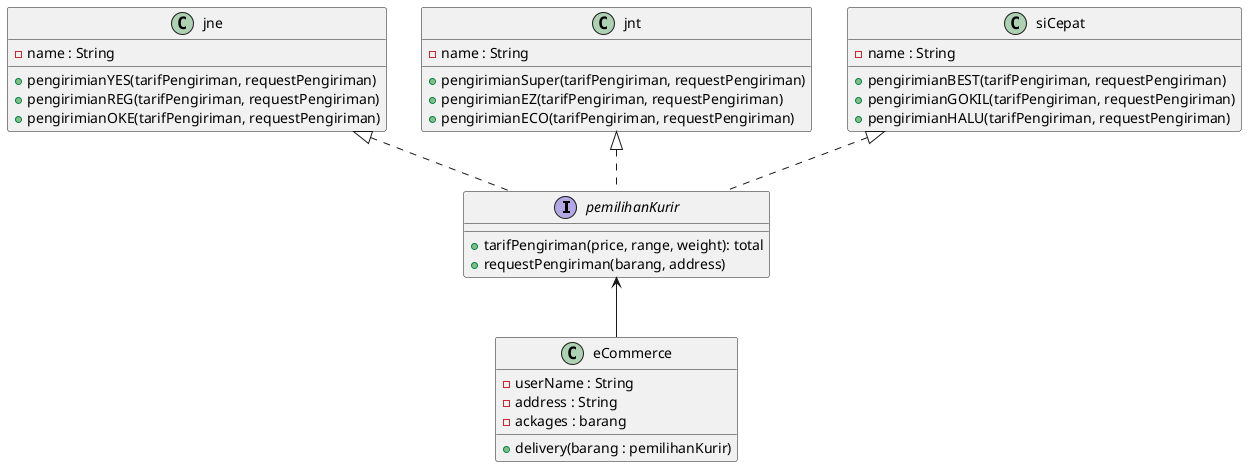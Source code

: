 # PERANCANGAN UML MENGENAI SISTEM ANTARA ECOMMERCE SERTA EKSPEDISI PENGIRIMAN

#### Code UML :
@startuml
pemilihanKurir <-- eCommerce
jne <|.. pemilihanKurir
jnt <|.. pemilihanKurir
siCepat <|.. pemilihanKurir

class eCommerce{
    -userName : String
    -address : String
    -ackages : barang
    __
    +delivery(barang : pemilihanKurir)
}

class jne{
    -name : String
    __
    +pengirimianYES(tarifPengiriman, requestPengiriman)
    +pengirimianREG(tarifPengiriman, requestPengiriman)
    +pengirimianOKE(tarifPengiriman, requestPengiriman)
}

class jnt{
    -name : String
    __
    +pengirimianSuper(tarifPengiriman, requestPengiriman)
    +pengirimianEZ(tarifPengiriman, requestPengiriman)
    +pengirimianECO(tarifPengiriman, requestPengiriman)
}

class siCepat{
    -name : String
    __
    +pengirimianBEST(tarifPengiriman, requestPengiriman)
    +pengirimianGOKIL(tarifPengiriman, requestPengiriman)
    +pengirimianHALU(tarifPengiriman, requestPengiriman)
}

interface pemilihanKurir{
    +tarifPengiriman(price, range, weight): total
    +requestPengiriman(barang, address)
}

@enduml